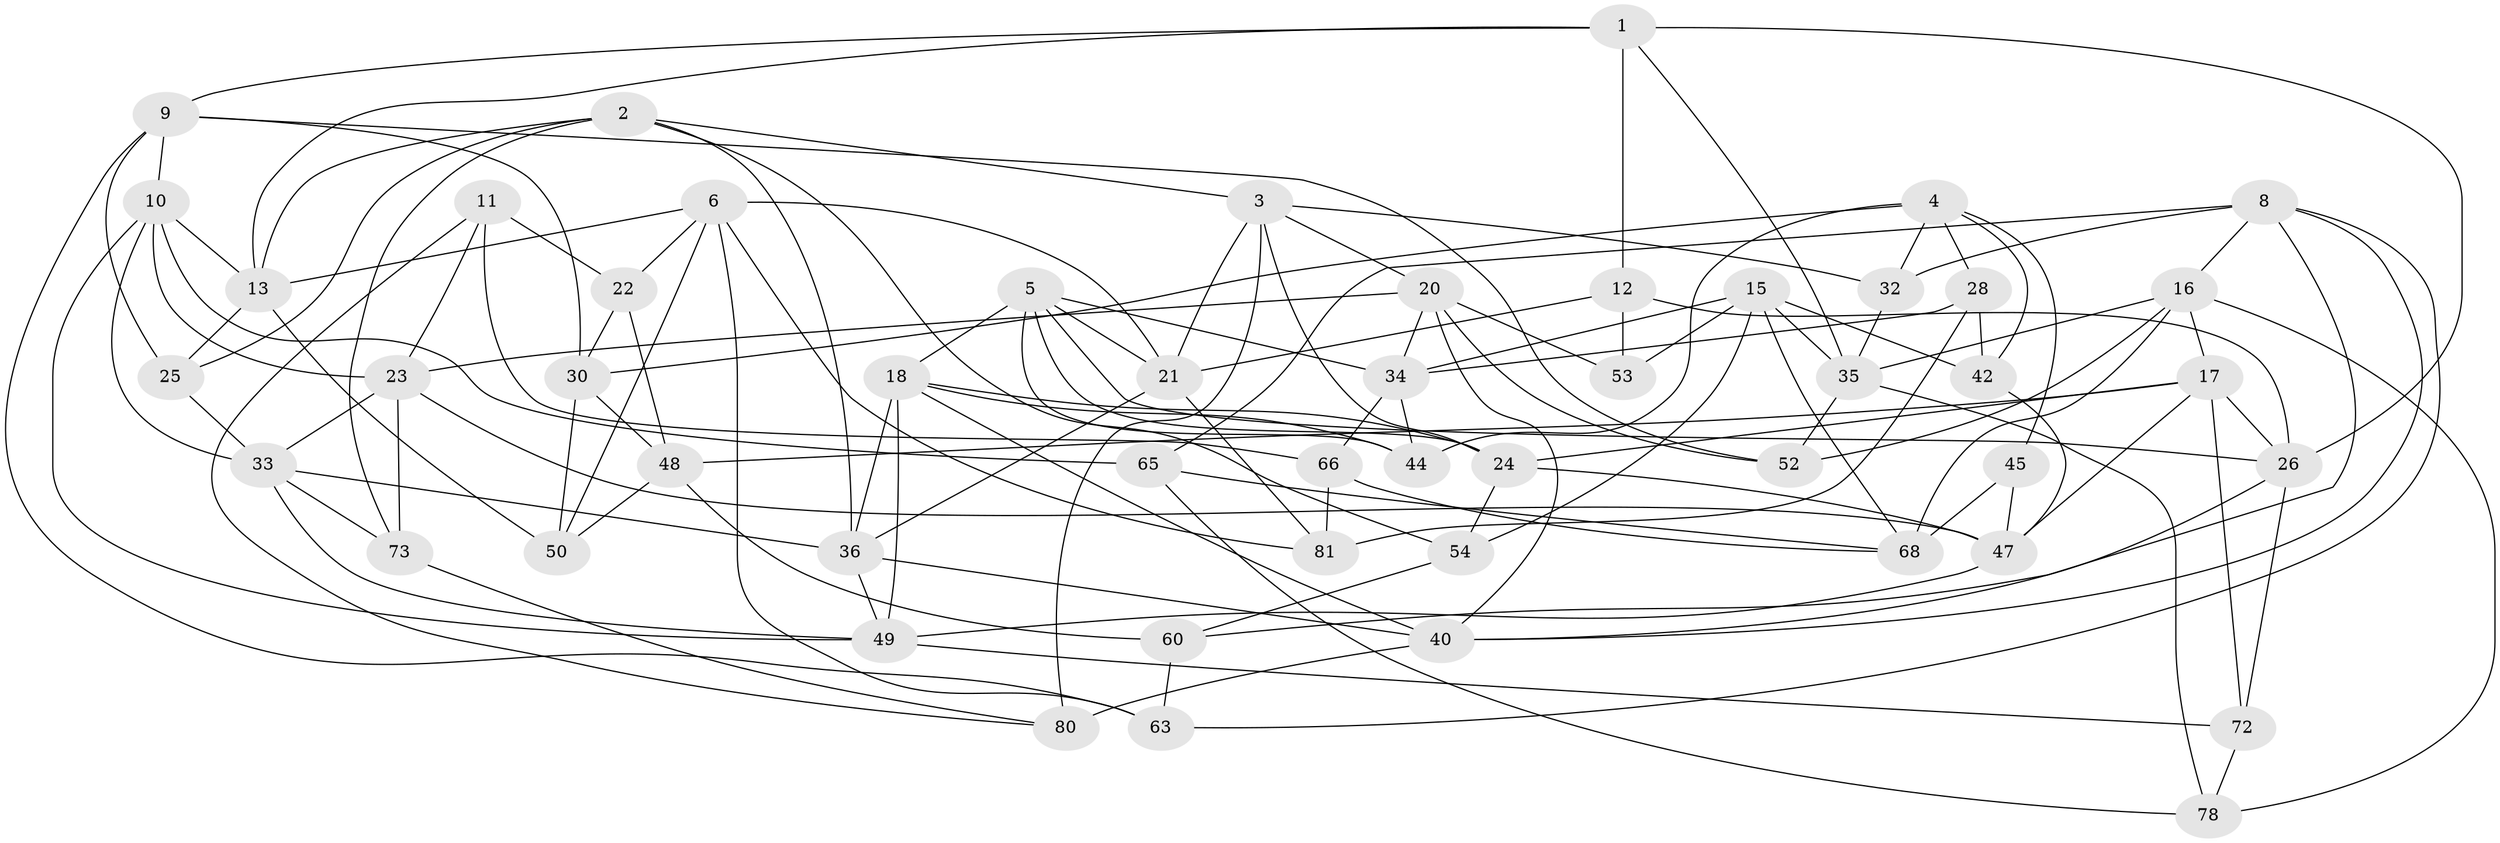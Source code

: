 // Generated by graph-tools (version 1.1) at 2025/52/02/27/25 19:52:30]
// undirected, 51 vertices, 128 edges
graph export_dot {
graph [start="1"]
  node [color=gray90,style=filled];
  1 [super="+31"];
  2 [super="+59"];
  3 [super="+7"];
  4 [super="+75"];
  5 [super="+14"];
  6 [super="+76"];
  8 [super="+62"];
  9 [super="+74"];
  10 [super="+38"];
  11;
  12 [super="+51"];
  13 [super="+27"];
  15 [super="+37"];
  16 [super="+19"];
  17 [super="+56"];
  18 [super="+69"];
  20 [super="+41"];
  21 [super="+55"];
  22;
  23 [super="+71"];
  24 [super="+29"];
  25;
  26 [super="+46"];
  28;
  30 [super="+43"];
  32;
  33 [super="+79"];
  34 [super="+67"];
  35 [super="+39"];
  36 [super="+57"];
  40 [super="+64"];
  42;
  44;
  45;
  47 [super="+58"];
  48 [super="+77"];
  49 [super="+61"];
  50;
  52;
  53;
  54;
  60;
  63;
  65;
  66;
  68 [super="+70"];
  72;
  73;
  78;
  80;
  81;
  1 -- 26;
  1 -- 12 [weight=2];
  1 -- 9;
  1 -- 13;
  1 -- 35;
  2 -- 25;
  2 -- 36;
  2 -- 3;
  2 -- 73;
  2 -- 13;
  2 -- 54;
  3 -- 20;
  3 -- 24;
  3 -- 80;
  3 -- 32;
  3 -- 21;
  4 -- 44;
  4 -- 32;
  4 -- 42;
  4 -- 45;
  4 -- 28;
  4 -- 30;
  5 -- 18;
  5 -- 34;
  5 -- 44;
  5 -- 26;
  5 -- 24;
  5 -- 21;
  6 -- 63;
  6 -- 81;
  6 -- 22;
  6 -- 50;
  6 -- 21;
  6 -- 13;
  8 -- 60;
  8 -- 32;
  8 -- 65;
  8 -- 16;
  8 -- 63;
  8 -- 40;
  9 -- 52;
  9 -- 25;
  9 -- 63;
  9 -- 30;
  9 -- 10;
  10 -- 65;
  10 -- 49;
  10 -- 33;
  10 -- 13;
  10 -- 23;
  11 -- 22;
  11 -- 66;
  11 -- 80;
  11 -- 23;
  12 -- 53 [weight=2];
  12 -- 21;
  12 -- 26;
  13 -- 25;
  13 -- 50;
  15 -- 54;
  15 -- 34;
  15 -- 42;
  15 -- 53;
  15 -- 68;
  15 -- 35;
  16 -- 52;
  16 -- 17;
  16 -- 35;
  16 -- 68;
  16 -- 78;
  17 -- 72;
  17 -- 48;
  17 -- 26;
  17 -- 24;
  17 -- 47;
  18 -- 36;
  18 -- 49;
  18 -- 40;
  18 -- 24;
  18 -- 44;
  20 -- 34;
  20 -- 23;
  20 -- 53;
  20 -- 52;
  20 -- 40;
  21 -- 81;
  21 -- 36;
  22 -- 48;
  22 -- 30;
  23 -- 73;
  23 -- 47;
  23 -- 33;
  24 -- 54;
  24 -- 47;
  25 -- 33;
  26 -- 72;
  26 -- 40;
  28 -- 81;
  28 -- 42;
  28 -- 34;
  30 -- 48 [weight=2];
  30 -- 50;
  32 -- 35;
  33 -- 73;
  33 -- 49;
  33 -- 36;
  34 -- 66;
  34 -- 44;
  35 -- 52;
  35 -- 78;
  36 -- 49;
  36 -- 40;
  40 -- 80;
  42 -- 47;
  45 -- 68 [weight=2];
  45 -- 47;
  47 -- 49;
  48 -- 50;
  48 -- 60;
  49 -- 72;
  54 -- 60;
  60 -- 63;
  65 -- 68;
  65 -- 78;
  66 -- 81;
  66 -- 68;
  72 -- 78;
  73 -- 80;
}
